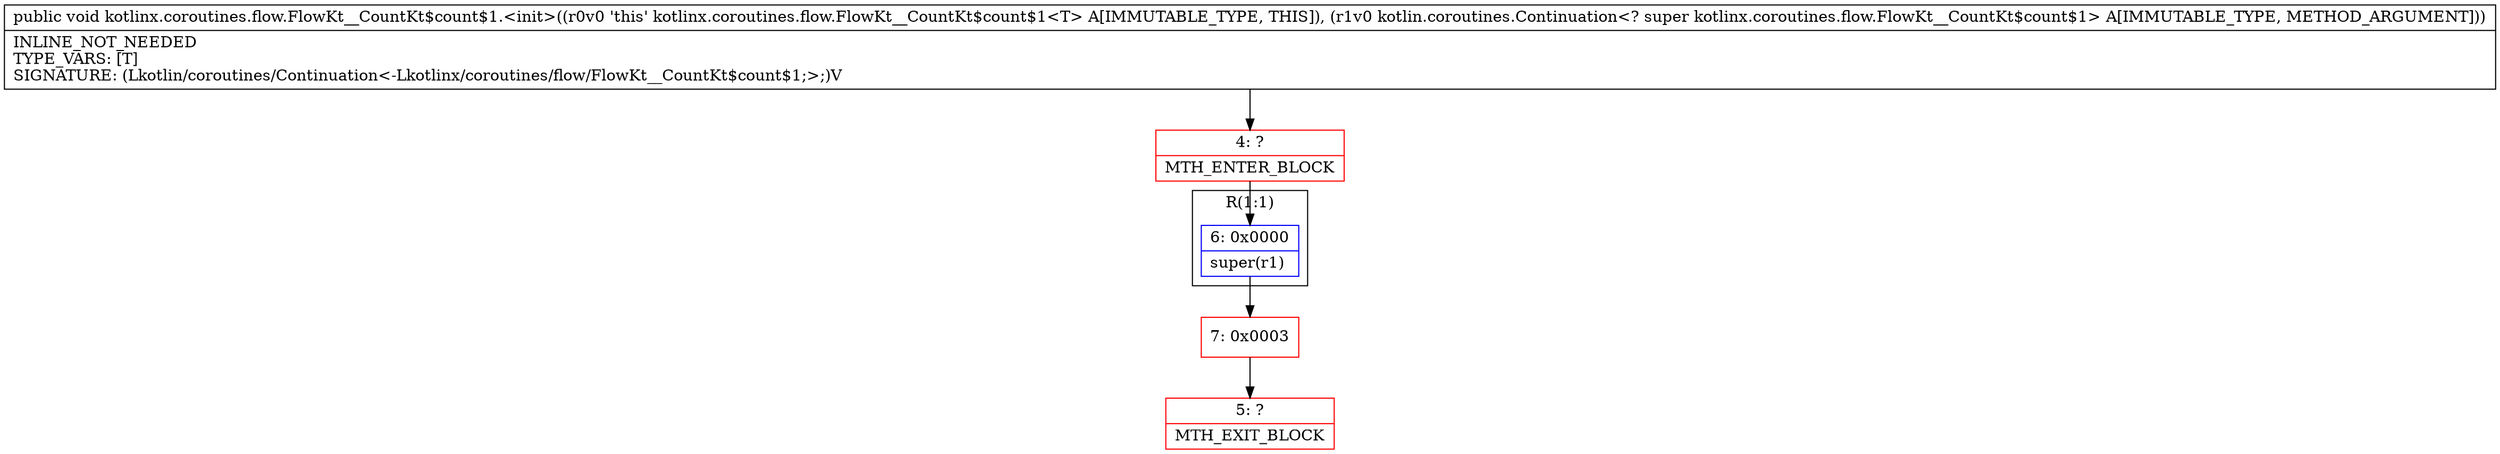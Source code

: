 digraph "CFG forkotlinx.coroutines.flow.FlowKt__CountKt$count$1.\<init\>(Lkotlin\/coroutines\/Continuation;)V" {
subgraph cluster_Region_285663521 {
label = "R(1:1)";
node [shape=record,color=blue];
Node_6 [shape=record,label="{6\:\ 0x0000|super(r1)\l}"];
}
Node_4 [shape=record,color=red,label="{4\:\ ?|MTH_ENTER_BLOCK\l}"];
Node_7 [shape=record,color=red,label="{7\:\ 0x0003}"];
Node_5 [shape=record,color=red,label="{5\:\ ?|MTH_EXIT_BLOCK\l}"];
MethodNode[shape=record,label="{public void kotlinx.coroutines.flow.FlowKt__CountKt$count$1.\<init\>((r0v0 'this' kotlinx.coroutines.flow.FlowKt__CountKt$count$1\<T\> A[IMMUTABLE_TYPE, THIS]), (r1v0 kotlin.coroutines.Continuation\<? super kotlinx.coroutines.flow.FlowKt__CountKt$count$1\> A[IMMUTABLE_TYPE, METHOD_ARGUMENT]))  | INLINE_NOT_NEEDED\lTYPE_VARS: [T]\lSIGNATURE: (Lkotlin\/coroutines\/Continuation\<\-Lkotlinx\/coroutines\/flow\/FlowKt__CountKt$count$1;\>;)V\l}"];
MethodNode -> Node_4;Node_6 -> Node_7;
Node_4 -> Node_6;
Node_7 -> Node_5;
}

